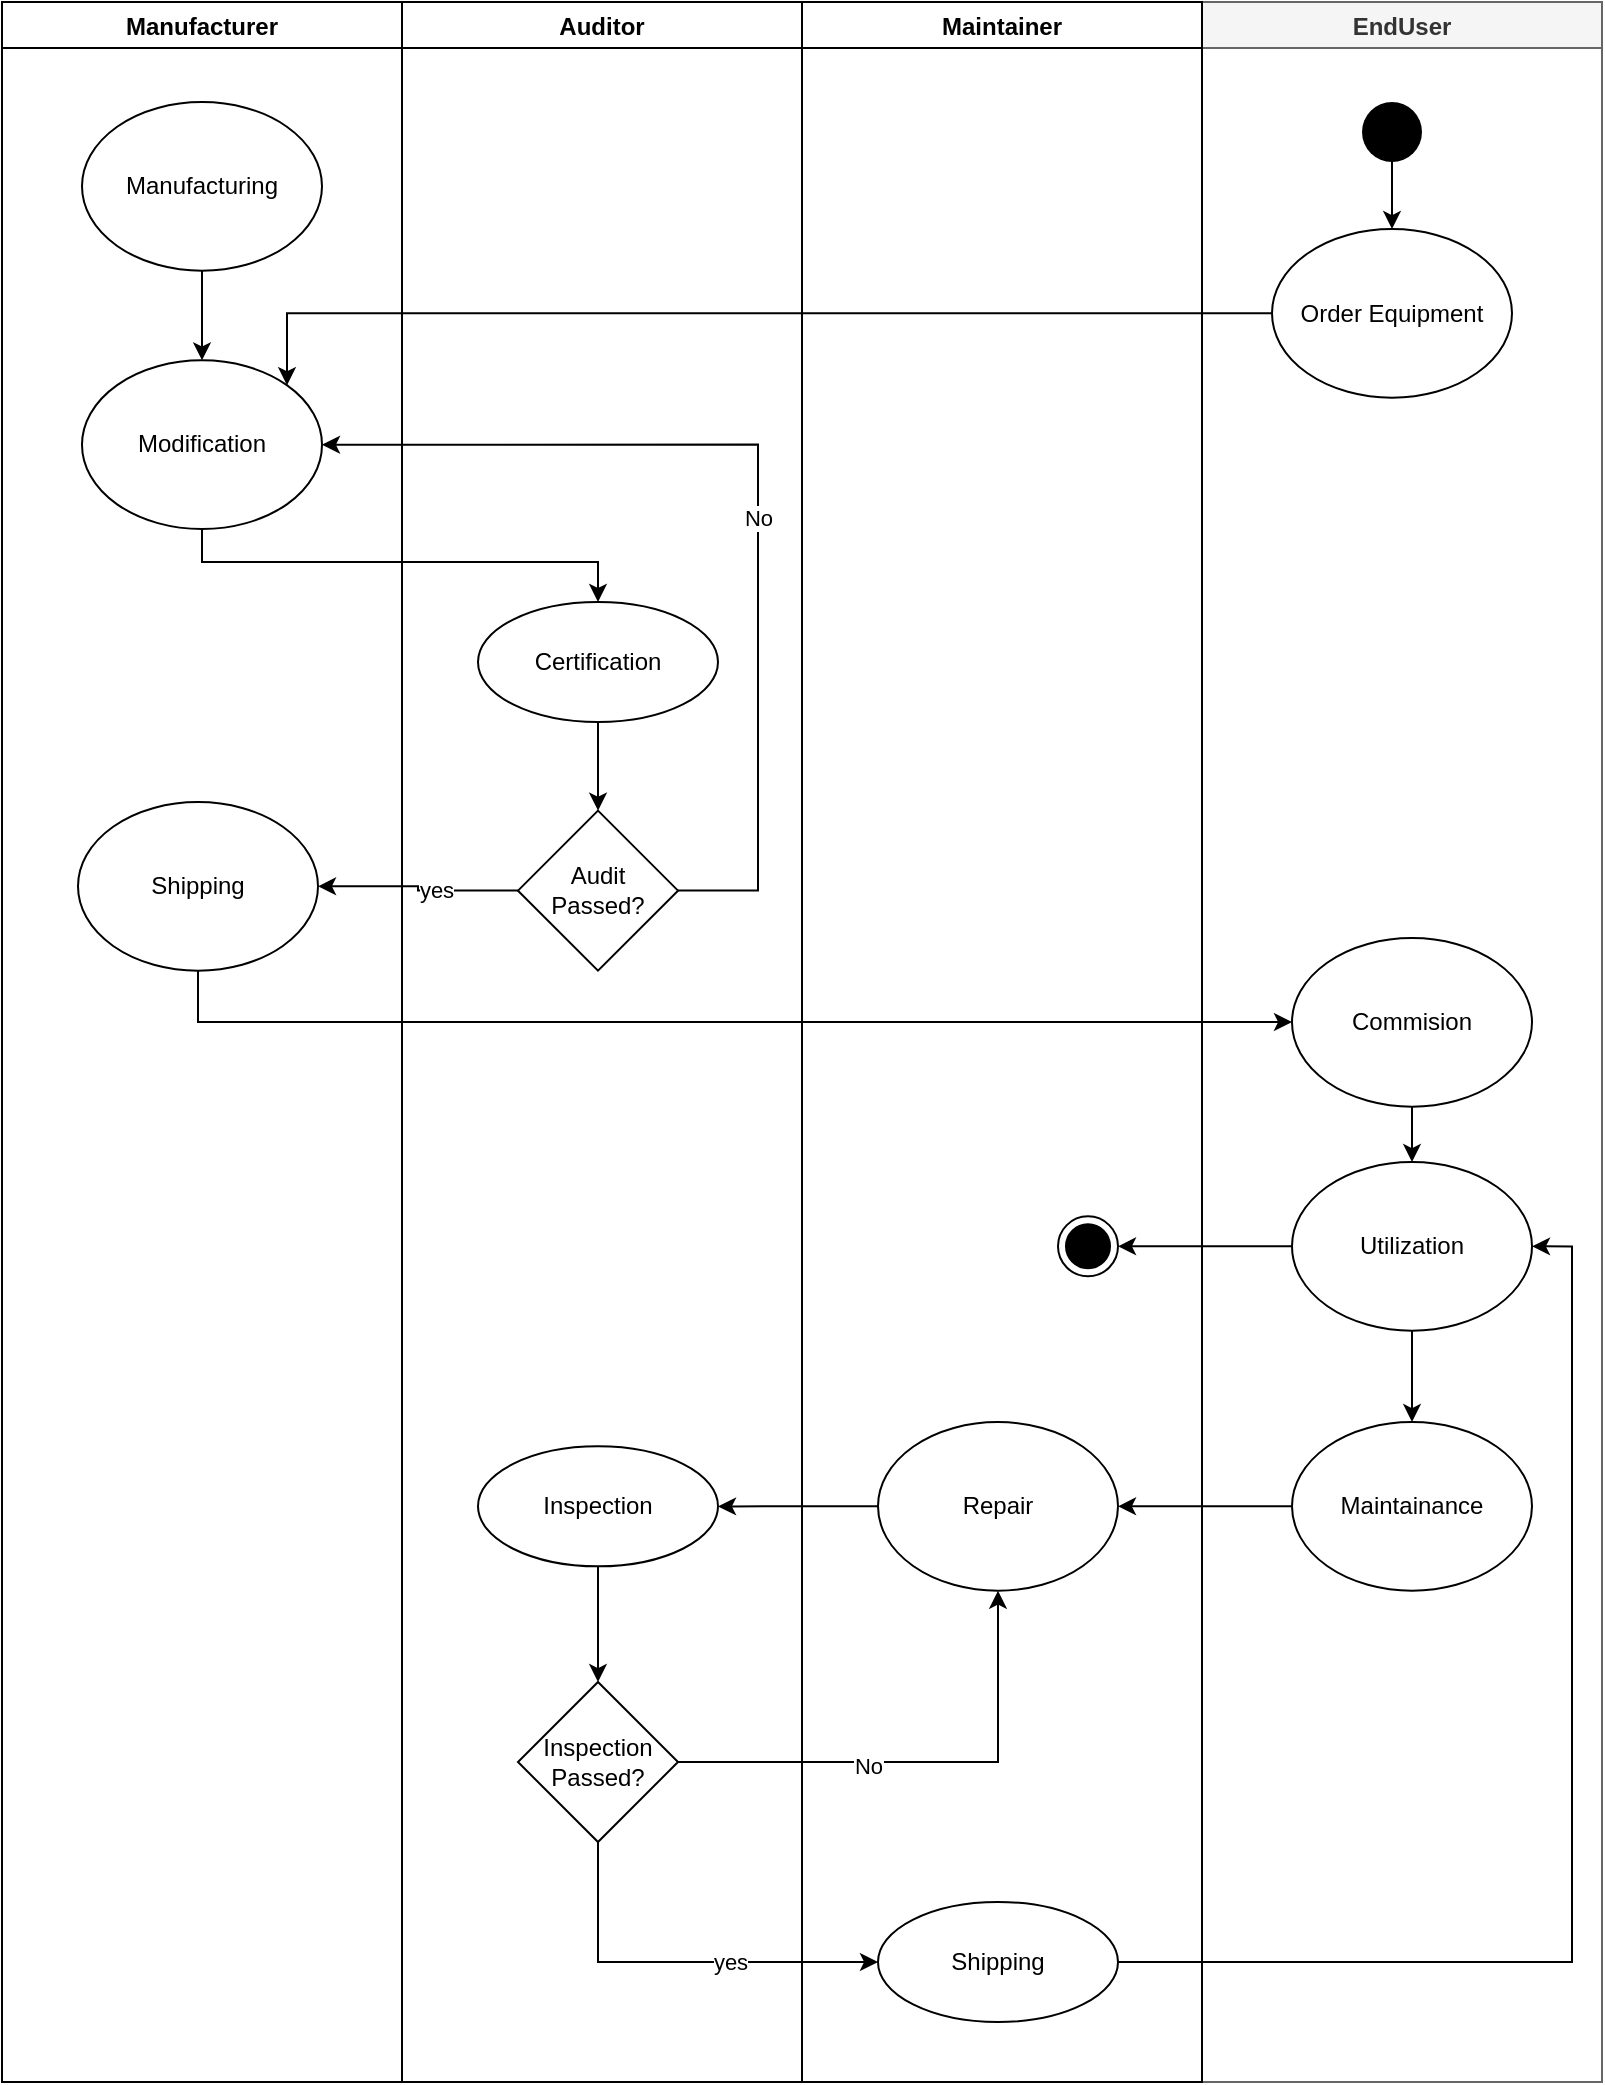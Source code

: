 <mxfile>
    <diagram id="-JxvHRGv4QDo7Kms7loP" name="Page-1">
        <mxGraphModel dx="1192" dy="739" grid="1" gridSize="10" guides="1" tooltips="1" connect="1" arrows="1" fold="1" page="1" pageScale="1" pageWidth="850" pageHeight="1100" math="0" shadow="0">
            <root>
                <mxCell id="0"/>
                <mxCell id="1" parent="0"/>
                <mxCell id="3" value="Manufacturer" style="swimlane;startSize=23;" parent="1" vertex="1">
                    <mxGeometry x="25" y="40" width="200" height="1040" as="geometry"/>
                </mxCell>
                <mxCell id="5" value="Manufacturing" style="ellipse;whiteSpace=wrap;html=1;" parent="3" vertex="1">
                    <mxGeometry x="40" y="49.998" width="120" height="84.324" as="geometry"/>
                </mxCell>
                <mxCell id="4" value="" style="edgeStyle=orthogonalEdgeStyle;rounded=0;orthogonalLoop=1;jettySize=auto;html=1;" parent="3" source="5" target="6" edge="1">
                    <mxGeometry relative="1" as="geometry"/>
                </mxCell>
                <mxCell id="6" value="Modification" style="ellipse;whiteSpace=wrap;html=1;" parent="3" vertex="1">
                    <mxGeometry x="40" y="179.185" width="120" height="84.324" as="geometry"/>
                </mxCell>
                <mxCell id="7" value="Auditor" style="swimlane;" parent="1" vertex="1">
                    <mxGeometry x="225" y="40" width="200" height="1040" as="geometry"/>
                </mxCell>
                <mxCell id="15" value="Certification" style="ellipse;whiteSpace=wrap;html=1;" parent="7" vertex="1">
                    <mxGeometry x="38" y="300" width="120" height="60" as="geometry"/>
                </mxCell>
                <mxCell id="9" value="EndUser" style="swimlane;fillColor=#f5f5f5;fontColor=#333333;strokeColor=#666666;" parent="1" vertex="1">
                    <mxGeometry x="625" y="40" width="200" height="1040" as="geometry"/>
                </mxCell>
                <mxCell id="34" value="Inspection&lt;br&gt;Passed?" style="rhombus;whiteSpace=wrap;html=1;" parent="9" vertex="1">
                    <mxGeometry x="-342" y="840.004" width="80" height="80" as="geometry"/>
                </mxCell>
                <mxCell id="38" value="Shipping" style="ellipse;whiteSpace=wrap;html=1;" parent="9" vertex="1">
                    <mxGeometry x="-162" y="950.004" width="120" height="60" as="geometry"/>
                </mxCell>
                <mxCell id="27" value="Maintainance" style="ellipse;whiteSpace=wrap;html=1;" parent="9" vertex="1">
                    <mxGeometry x="45" y="710.001" width="120" height="84.324" as="geometry"/>
                </mxCell>
                <mxCell id="30" value="Repair" style="ellipse;whiteSpace=wrap;html=1;" parent="9" vertex="1">
                    <mxGeometry x="-162" y="710.001" width="120" height="84.324" as="geometry"/>
                </mxCell>
                <mxCell id="31" value="" style="edgeStyle=orthogonalEdgeStyle;rounded=0;orthogonalLoop=1;jettySize=auto;html=1;" parent="9" source="27" target="30" edge="1">
                    <mxGeometry relative="1" as="geometry"/>
                </mxCell>
                <mxCell id="32" value="Inspection" style="ellipse;whiteSpace=wrap;html=1;" parent="9" vertex="1">
                    <mxGeometry x="-362" y="722.164" width="120" height="60" as="geometry"/>
                </mxCell>
                <mxCell id="33" value="" style="edgeStyle=orthogonalEdgeStyle;rounded=0;orthogonalLoop=1;jettySize=auto;html=1;" parent="9" source="30" target="32" edge="1">
                    <mxGeometry relative="1" as="geometry"/>
                </mxCell>
                <mxCell id="46" value="" style="edgeStyle=orthogonalEdgeStyle;rounded=0;orthogonalLoop=1;jettySize=auto;html=1;" parent="9" source="44" target="27" edge="1">
                    <mxGeometry relative="1" as="geometry"/>
                </mxCell>
                <mxCell id="44" value="Utilization" style="ellipse;whiteSpace=wrap;html=1;" parent="9" vertex="1">
                    <mxGeometry x="45" y="580.001" width="120" height="84.324" as="geometry"/>
                </mxCell>
                <mxCell id="49" value="" style="edgeStyle=orthogonalEdgeStyle;rounded=0;orthogonalLoop=1;jettySize=auto;html=1;" parent="9" source="44" edge="1">
                    <mxGeometry relative="1" as="geometry">
                        <mxPoint x="-42" y="622.164" as="targetPoint"/>
                    </mxGeometry>
                </mxCell>
                <mxCell id="12" value="Order Equipment" style="ellipse;whiteSpace=wrap;html=1;" parent="9" vertex="1">
                    <mxGeometry x="35" y="113.518" width="120" height="84.324" as="geometry"/>
                </mxCell>
                <mxCell id="17" value="Audit&lt;br&gt;Passed?" style="rhombus;whiteSpace=wrap;html=1;" parent="9" vertex="1">
                    <mxGeometry x="-342" y="404.32" width="80" height="80" as="geometry"/>
                </mxCell>
                <mxCell id="20" value="Shipping" style="ellipse;whiteSpace=wrap;html=1;" parent="9" vertex="1">
                    <mxGeometry x="-562" y="399.997" width="120" height="84.324" as="geometry"/>
                </mxCell>
                <mxCell id="21" value="" style="edgeStyle=orthogonalEdgeStyle;rounded=0;orthogonalLoop=1;jettySize=auto;html=1;" parent="9" source="17" target="20" edge="1">
                    <mxGeometry relative="1" as="geometry"/>
                </mxCell>
                <mxCell id="22" value="yes" style="edgeLabel;html=1;align=center;verticalAlign=middle;resizable=0;points=[];" parent="21" vertex="1" connectable="0">
                    <mxGeometry x="-0.2" y="-1" relative="1" as="geometry">
                        <mxPoint as="offset"/>
                    </mxGeometry>
                </mxCell>
                <mxCell id="26" value="" style="edgeStyle=orthogonalEdgeStyle;rounded=0;orthogonalLoop=1;jettySize=auto;html=1;" parent="9" source="20" target="25" edge="1">
                    <mxGeometry relative="1" as="geometry">
                        <Array as="points">
                            <mxPoint x="-502" y="510"/>
                        </Array>
                    </mxGeometry>
                </mxCell>
                <mxCell id="25" value="Commision" style="ellipse;whiteSpace=wrap;html=1;" parent="9" vertex="1">
                    <mxGeometry x="45" y="467.997" width="120" height="84.324" as="geometry"/>
                </mxCell>
                <mxCell id="52" value="" style="ellipse;fillColor=#000000;strokeColor=none;" parent="9" vertex="1">
                    <mxGeometry x="80" y="50" width="30" height="30" as="geometry"/>
                </mxCell>
                <mxCell id="45" value="" style="edgeStyle=orthogonalEdgeStyle;rounded=0;orthogonalLoop=1;jettySize=auto;html=1;" parent="9" source="25" target="44" edge="1">
                    <mxGeometry relative="1" as="geometry"/>
                </mxCell>
                <mxCell id="36" style="edgeStyle=orthogonalEdgeStyle;rounded=0;orthogonalLoop=1;jettySize=auto;html=1;entryX=0.5;entryY=1;entryDx=0;entryDy=0;" parent="9" source="34" target="30" edge="1">
                    <mxGeometry relative="1" as="geometry"/>
                </mxCell>
                <mxCell id="37" value="No" style="edgeLabel;html=1;align=center;verticalAlign=middle;resizable=0;points=[];" parent="36" vertex="1" connectable="0">
                    <mxGeometry x="-0.232" y="-2" relative="1" as="geometry">
                        <mxPoint as="offset"/>
                    </mxGeometry>
                </mxCell>
                <mxCell id="47" style="edgeStyle=orthogonalEdgeStyle;rounded=0;orthogonalLoop=1;jettySize=auto;html=1;entryX=1;entryY=0.5;entryDx=0;entryDy=0;" parent="9" source="38" target="44" edge="1">
                    <mxGeometry relative="1" as="geometry"/>
                </mxCell>
                <mxCell id="39" value="" style="edgeStyle=orthogonalEdgeStyle;rounded=0;orthogonalLoop=1;jettySize=auto;html=1;" parent="9" source="34" target="38" edge="1">
                    <mxGeometry relative="1" as="geometry">
                        <Array as="points">
                            <mxPoint x="-302" y="980"/>
                        </Array>
                    </mxGeometry>
                </mxCell>
                <mxCell id="40" value="yes" style="edgeLabel;html=1;align=center;verticalAlign=middle;resizable=0;points=[];" parent="39" vertex="1" connectable="0">
                    <mxGeometry x="-0.175" y="-3" relative="1" as="geometry">
                        <mxPoint x="43" y="-3" as="offset"/>
                    </mxGeometry>
                </mxCell>
                <mxCell id="35" value="" style="edgeStyle=orthogonalEdgeStyle;rounded=0;orthogonalLoop=1;jettySize=auto;html=1;" parent="9" source="32" target="34" edge="1">
                    <mxGeometry relative="1" as="geometry"/>
                </mxCell>
                <mxCell id="53" value="" style="edgeStyle=orthogonalEdgeStyle;rounded=0;orthogonalLoop=1;jettySize=auto;html=1;" parent="9" source="52" target="12" edge="1">
                    <mxGeometry relative="1" as="geometry"/>
                </mxCell>
                <mxCell id="92" value="Maintainer" style="swimlane;" parent="1" vertex="1">
                    <mxGeometry x="425" y="40" width="200" height="1040" as="geometry"/>
                </mxCell>
                <mxCell id="50" value="" style="ellipse;html=1;shape=endState;fillColor=#000000;strokeColor=#000000;" parent="92" vertex="1">
                    <mxGeometry x="128" y="607.16" width="30" height="30" as="geometry"/>
                </mxCell>
                <mxCell id="18" style="edgeStyle=orthogonalEdgeStyle;rounded=0;orthogonalLoop=1;jettySize=auto;html=1;entryX=1;entryY=0.5;entryDx=0;entryDy=0;" parent="1" source="17" target="6" edge="1">
                    <mxGeometry relative="1" as="geometry">
                        <mxPoint x="260" y="280" as="targetPoint"/>
                        <Array as="points">
                            <mxPoint x="403" y="484"/>
                            <mxPoint x="403" y="261"/>
                        </Array>
                    </mxGeometry>
                </mxCell>
                <mxCell id="19" value="No" style="edgeLabel;html=1;align=center;verticalAlign=middle;resizable=0;points=[];" parent="18" vertex="1" connectable="0">
                    <mxGeometry x="-0.056" relative="1" as="geometry">
                        <mxPoint as="offset"/>
                    </mxGeometry>
                </mxCell>
                <mxCell id="16" value="" style="edgeStyle=orthogonalEdgeStyle;rounded=0;orthogonalLoop=1;jettySize=auto;html=1;" parent="1" source="6" target="15" edge="1">
                    <mxGeometry relative="1" as="geometry">
                        <Array as="points">
                            <mxPoint x="125" y="320"/>
                            <mxPoint x="323" y="320"/>
                        </Array>
                    </mxGeometry>
                </mxCell>
                <mxCell id="13" value="" style="edgeStyle=orthogonalEdgeStyle;rounded=0;orthogonalLoop=1;jettySize=auto;html=1;entryX=1;entryY=0;entryDx=0;entryDy=0;" parent="1" source="12" target="6" edge="1">
                    <mxGeometry relative="1" as="geometry">
                        <mxPoint x="280" y="220" as="targetPoint"/>
                        <Array as="points">
                            <mxPoint x="168" y="196"/>
                        </Array>
                    </mxGeometry>
                </mxCell>
                <mxCell id="14" value="" style="edgeStyle=orthogonalEdgeStyle;rounded=0;orthogonalLoop=1;jettySize=auto;html=1;entryX=0.5;entryY=0;entryDx=0;entryDy=0;" parent="1" source="15" target="17" edge="1">
                    <mxGeometry relative="1" as="geometry">
                        <mxPoint x="323" y="489.45" as="targetPoint"/>
                    </mxGeometry>
                </mxCell>
            </root>
        </mxGraphModel>
    </diagram>
</mxfile>